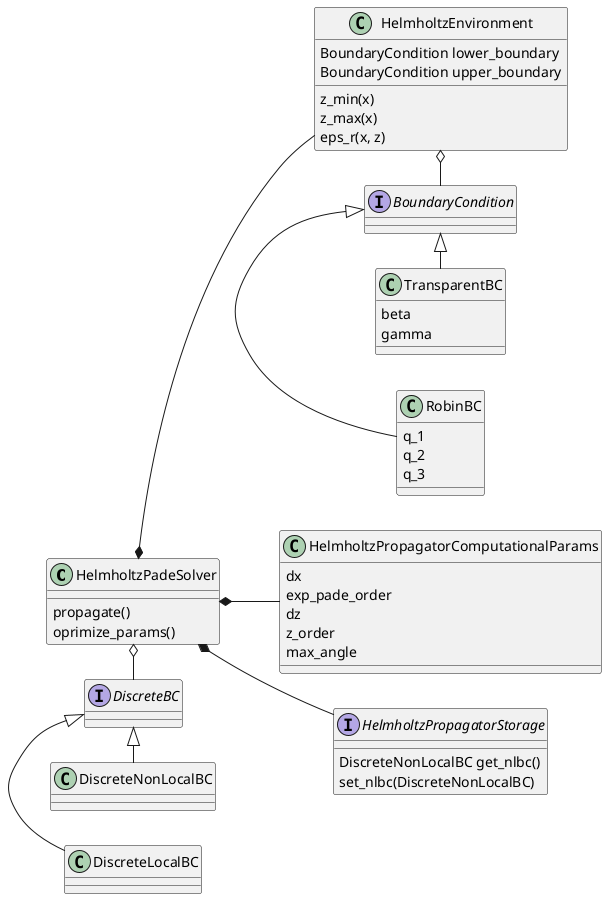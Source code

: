 @startuml
left to right direction

'TroposphericPadePropagator *--HelmholtzPadeSolver

class HelmholtzPadeSolver {
    propagate()
    oprimize_params()
}

class HelmholtzPropagatorComputationalParams {
dx
exp_pade_order
dz
z_order
max_angle
}

interface HelmholtzPropagatorStorage {
DiscreteNonLocalBC get_nlbc()
set_nlbc(DiscreteNonLocalBC)
}

HelmholtzPadeSolver *-- HelmholtzPropagatorComputationalParams
HelmholtzPadeSolver *-- HelmholtzEnvironment
HelmholtzPadeSolver *-- HelmholtzPropagatorStorage
HelmholtzPadeSolver o- DiscreteBC

BoundaryCondition <|- RobinBC
BoundaryCondition <|- TransparentBC

interface BoundaryCondition {

}

class RobinBC {
q_1
q_2
q_3
}

class TransparentBC {
beta
gamma
}

interface DiscreteBC {

}

class DiscreteLocalBC {

}

class DiscreteNonLocalBC {

}

DiscreteBC <|- DiscreteLocalBC
DiscreteBC <|- DiscreteNonLocalBC

HelmholtzEnvironment o- BoundaryCondition

class HelmholtzEnvironment {
BoundaryCondition lower_boundary
BoundaryCondition upper_boundary
z_min(x)
z_max(x)
eps_r(x, z)
}

@enduml